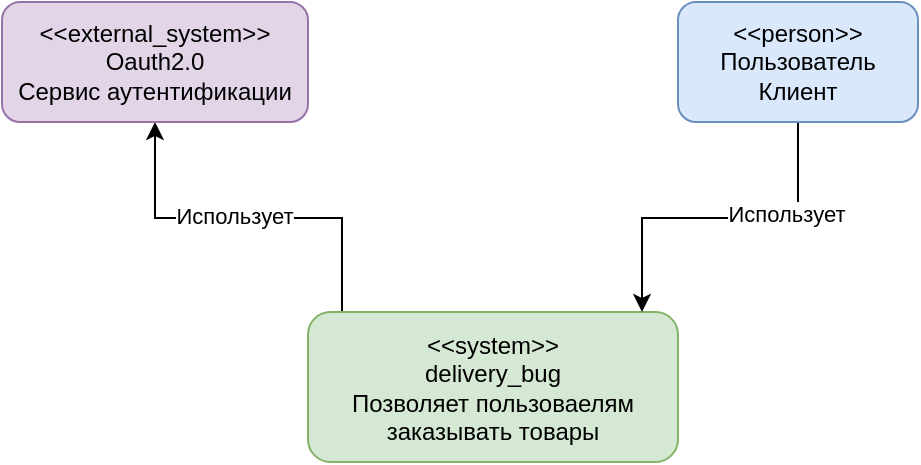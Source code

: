 <mxfile version="21.8.2" type="github">
  <diagram name="Page-1" id="F1rEXNmpFSnReahVf858">
    <mxGraphModel dx="1434" dy="790" grid="1" gridSize="10" guides="1" tooltips="1" connect="1" arrows="1" fold="1" page="1" pageScale="1" pageWidth="850" pageHeight="1100" math="0" shadow="0">
      <root>
        <mxCell id="0" />
        <mxCell id="1" parent="0" />
        <mxCell id="DlsgC9h63GQsjv_AqGC0-18" style="edgeStyle=orthogonalEdgeStyle;rounded=0;orthogonalLoop=1;jettySize=auto;html=1;entryX=0.5;entryY=1;entryDx=0;entryDy=0;" edge="1" parent="1" source="DlsgC9h63GQsjv_AqGC0-4" target="DlsgC9h63GQsjv_AqGC0-8">
          <mxGeometry relative="1" as="geometry">
            <Array as="points">
              <mxPoint x="350" y="458" />
              <mxPoint x="257" y="458" />
            </Array>
          </mxGeometry>
        </mxCell>
        <mxCell id="DlsgC9h63GQsjv_AqGC0-19" value="Использует" style="edgeLabel;html=1;align=center;verticalAlign=middle;resizable=0;points=[];" vertex="1" connectable="0" parent="DlsgC9h63GQsjv_AqGC0-18">
          <mxGeometry x="0.072" y="-1" relative="1" as="geometry">
            <mxPoint as="offset" />
          </mxGeometry>
        </mxCell>
        <mxCell id="DlsgC9h63GQsjv_AqGC0-4" value="&amp;lt;&amp;lt;system&amp;gt;&amp;gt;&lt;br&gt;&lt;div&gt;delivery_bug&lt;/div&gt;&lt;div&gt;Позволяет пользоваелям заказывать товары&lt;br&gt;&lt;/div&gt;" style="rounded=1;whiteSpace=wrap;html=1;fillColor=#d5e8d4;strokeColor=#82b366;" vertex="1" parent="1">
          <mxGeometry x="333" y="505" width="185" height="75" as="geometry" />
        </mxCell>
        <mxCell id="DlsgC9h63GQsjv_AqGC0-6" style="edgeStyle=orthogonalEdgeStyle;rounded=0;orthogonalLoop=1;jettySize=auto;html=1;" edge="1" parent="1" source="DlsgC9h63GQsjv_AqGC0-5" target="DlsgC9h63GQsjv_AqGC0-4">
          <mxGeometry relative="1" as="geometry">
            <Array as="points">
              <mxPoint x="578" y="458" />
              <mxPoint x="500" y="458" />
            </Array>
          </mxGeometry>
        </mxCell>
        <mxCell id="DlsgC9h63GQsjv_AqGC0-14" value="&lt;div&gt;Использует&lt;/div&gt;" style="edgeLabel;html=1;align=center;verticalAlign=middle;resizable=0;points=[];" vertex="1" connectable="0" parent="DlsgC9h63GQsjv_AqGC0-6">
          <mxGeometry x="0.111" y="-2" relative="1" as="geometry">
            <mxPoint x="42" as="offset" />
          </mxGeometry>
        </mxCell>
        <mxCell id="DlsgC9h63GQsjv_AqGC0-5" value="&amp;lt;&amp;lt;person&amp;gt;&amp;gt;&lt;br&gt;Пользователь&lt;br&gt;Клиент" style="rounded=1;whiteSpace=wrap;html=1;fillColor=#dae8fc;strokeColor=#6c8ebf;" vertex="1" parent="1">
          <mxGeometry x="518" y="350" width="120" height="60" as="geometry" />
        </mxCell>
        <mxCell id="DlsgC9h63GQsjv_AqGC0-8" value="&amp;lt;&amp;lt;external_system&amp;gt;&amp;gt;&lt;br&gt;Oauth2.0&lt;br&gt;Сервис аутентификации" style="rounded=1;whiteSpace=wrap;html=1;fillColor=#e1d5e7;strokeColor=#9673a6;" vertex="1" parent="1">
          <mxGeometry x="180" y="350" width="153" height="60" as="geometry" />
        </mxCell>
      </root>
    </mxGraphModel>
  </diagram>
</mxfile>

